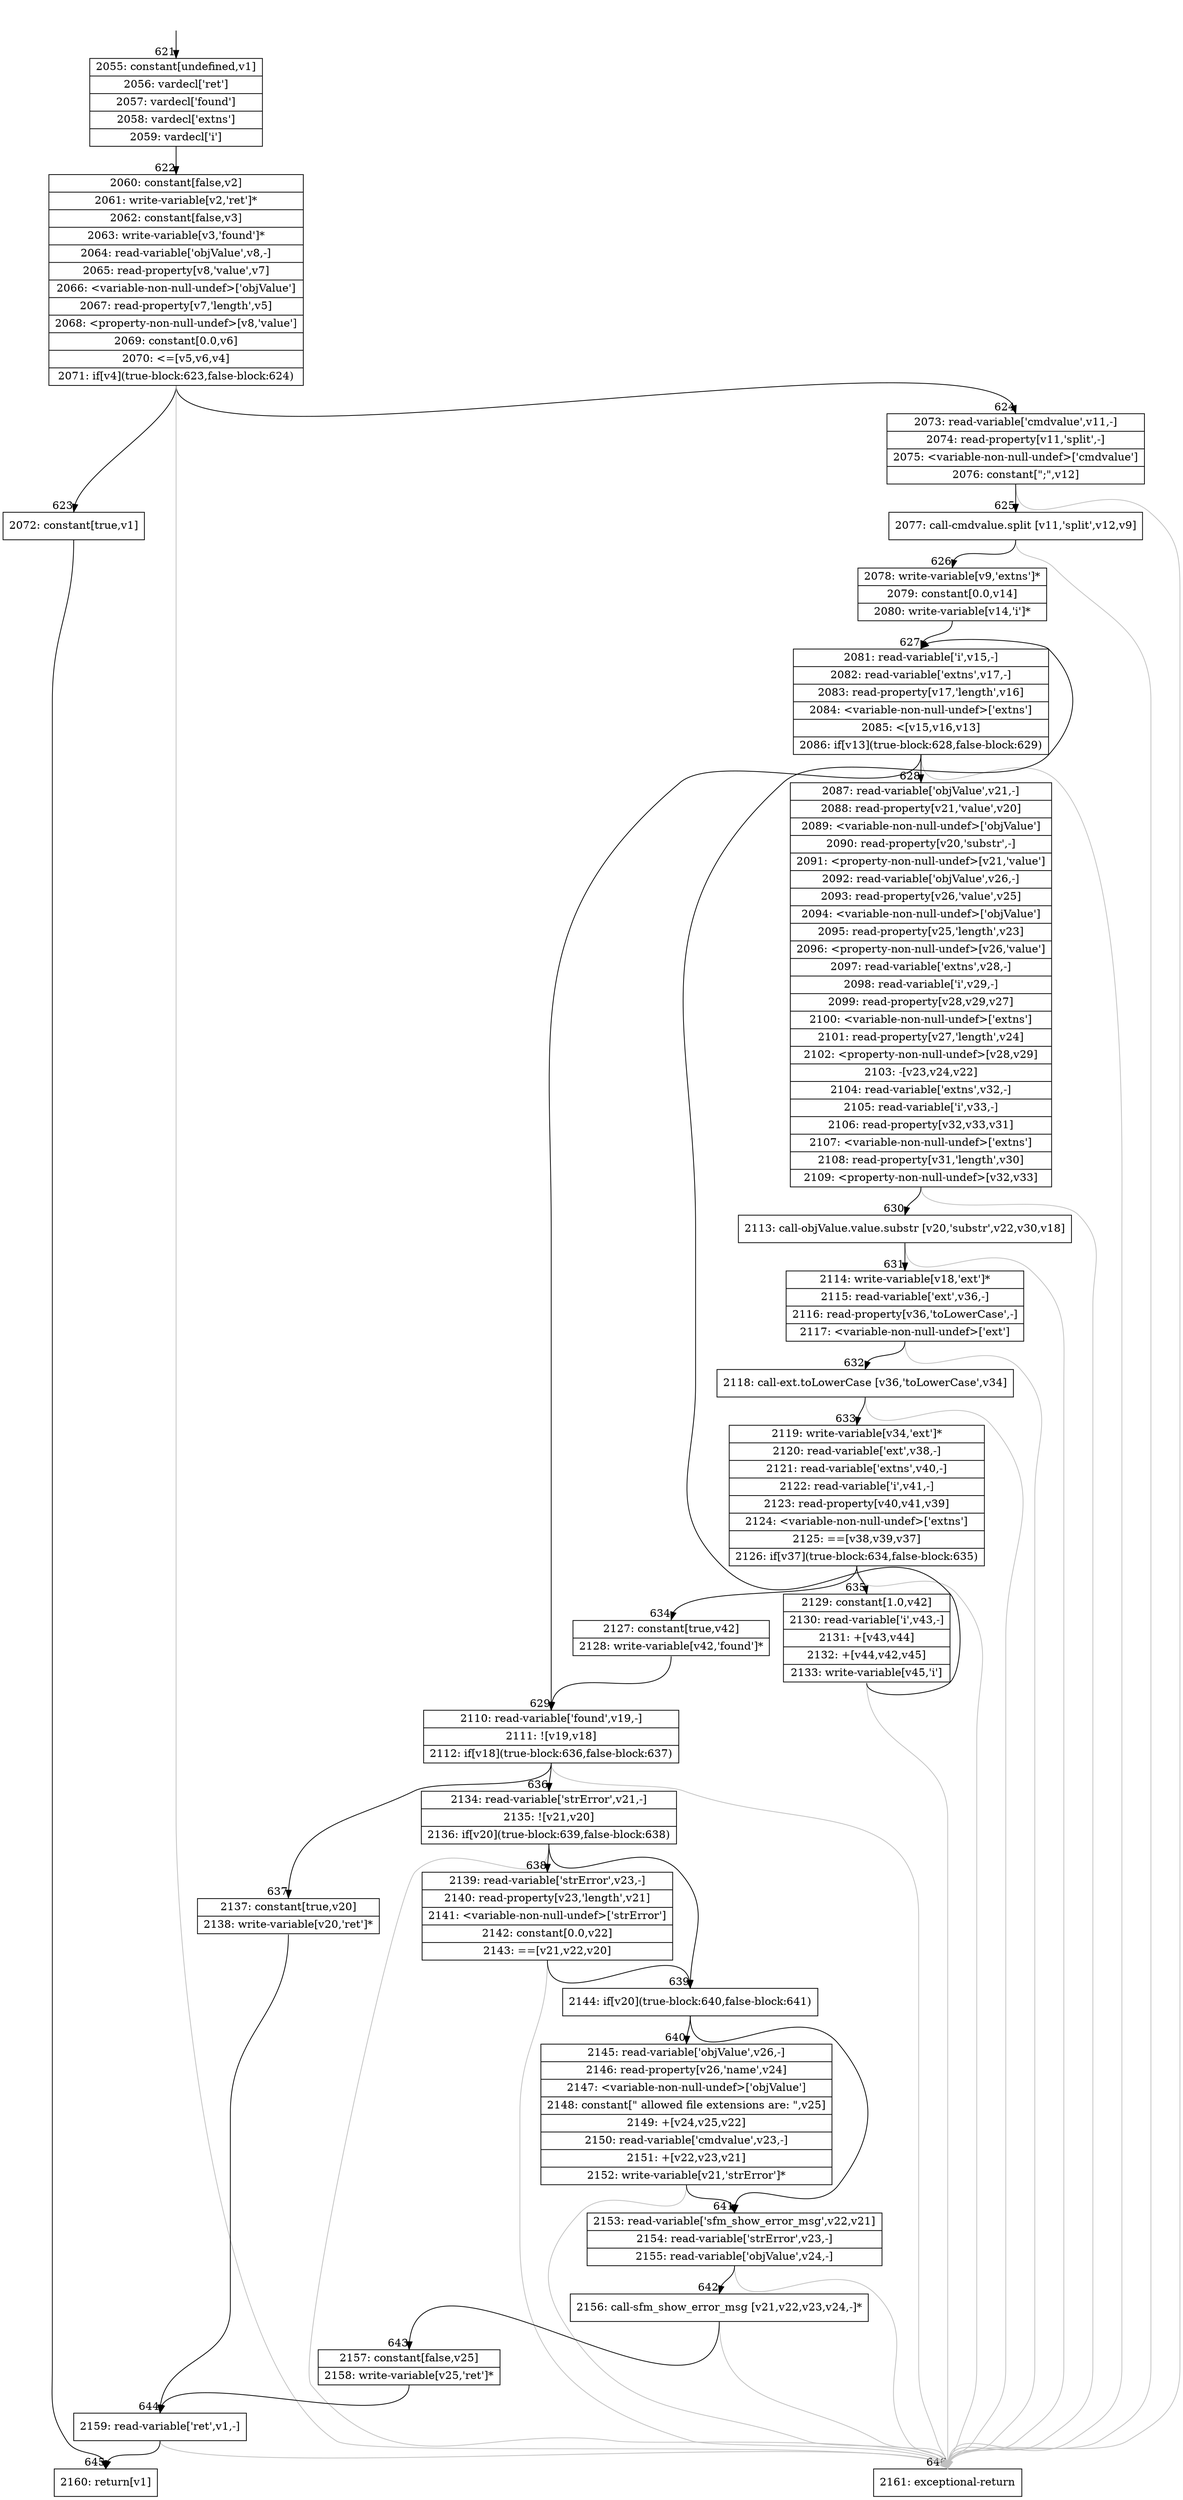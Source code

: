 digraph {
rankdir="TD"
BB_entry48[shape=none,label=""];
BB_entry48 -> BB621 [tailport=s, headport=n, headlabel="    621"]
BB621 [shape=record label="{2055: constant[undefined,v1]|2056: vardecl['ret']|2057: vardecl['found']|2058: vardecl['extns']|2059: vardecl['i']}" ] 
BB621 -> BB622 [tailport=s, headport=n, headlabel="      622"]
BB622 [shape=record label="{2060: constant[false,v2]|2061: write-variable[v2,'ret']*|2062: constant[false,v3]|2063: write-variable[v3,'found']*|2064: read-variable['objValue',v8,-]|2065: read-property[v8,'value',v7]|2066: \<variable-non-null-undef\>['objValue']|2067: read-property[v7,'length',v5]|2068: \<property-non-null-undef\>[v8,'value']|2069: constant[0.0,v6]|2070: \<=[v5,v6,v4]|2071: if[v4](true-block:623,false-block:624)}" ] 
BB622 -> BB623 [tailport=s, headport=n, headlabel="      623"]
BB622 -> BB624 [tailport=s, headport=n, headlabel="      624"]
BB622 -> BB646 [tailport=s, headport=n, color=gray, headlabel="      646"]
BB623 [shape=record label="{2072: constant[true,v1]}" ] 
BB623 -> BB645 [tailport=s, headport=n, headlabel="      645"]
BB624 [shape=record label="{2073: read-variable['cmdvalue',v11,-]|2074: read-property[v11,'split',-]|2075: \<variable-non-null-undef\>['cmdvalue']|2076: constant[\";\",v12]}" ] 
BB624 -> BB625 [tailport=s, headport=n, headlabel="      625"]
BB624 -> BB646 [tailport=s, headport=n, color=gray]
BB625 [shape=record label="{2077: call-cmdvalue.split [v11,'split',v12,v9]}" ] 
BB625 -> BB626 [tailport=s, headport=n, headlabel="      626"]
BB625 -> BB646 [tailport=s, headport=n, color=gray]
BB626 [shape=record label="{2078: write-variable[v9,'extns']*|2079: constant[0.0,v14]|2080: write-variable[v14,'i']*}" ] 
BB626 -> BB627 [tailport=s, headport=n, headlabel="      627"]
BB627 [shape=record label="{2081: read-variable['i',v15,-]|2082: read-variable['extns',v17,-]|2083: read-property[v17,'length',v16]|2084: \<variable-non-null-undef\>['extns']|2085: \<[v15,v16,v13]|2086: if[v13](true-block:628,false-block:629)}" ] 
BB627 -> BB628 [tailport=s, headport=n, headlabel="      628"]
BB627 -> BB629 [tailport=s, headport=n, headlabel="      629"]
BB627 -> BB646 [tailport=s, headport=n, color=gray]
BB628 [shape=record label="{2087: read-variable['objValue',v21,-]|2088: read-property[v21,'value',v20]|2089: \<variable-non-null-undef\>['objValue']|2090: read-property[v20,'substr',-]|2091: \<property-non-null-undef\>[v21,'value']|2092: read-variable['objValue',v26,-]|2093: read-property[v26,'value',v25]|2094: \<variable-non-null-undef\>['objValue']|2095: read-property[v25,'length',v23]|2096: \<property-non-null-undef\>[v26,'value']|2097: read-variable['extns',v28,-]|2098: read-variable['i',v29,-]|2099: read-property[v28,v29,v27]|2100: \<variable-non-null-undef\>['extns']|2101: read-property[v27,'length',v24]|2102: \<property-non-null-undef\>[v28,v29]|2103: -[v23,v24,v22]|2104: read-variable['extns',v32,-]|2105: read-variable['i',v33,-]|2106: read-property[v32,v33,v31]|2107: \<variable-non-null-undef\>['extns']|2108: read-property[v31,'length',v30]|2109: \<property-non-null-undef\>[v32,v33]}" ] 
BB628 -> BB630 [tailport=s, headport=n, headlabel="      630"]
BB628 -> BB646 [tailport=s, headport=n, color=gray]
BB629 [shape=record label="{2110: read-variable['found',v19,-]|2111: ![v19,v18]|2112: if[v18](true-block:636,false-block:637)}" ] 
BB629 -> BB636 [tailport=s, headport=n, headlabel="      636"]
BB629 -> BB637 [tailport=s, headport=n, headlabel="      637"]
BB629 -> BB646 [tailport=s, headport=n, color=gray]
BB630 [shape=record label="{2113: call-objValue.value.substr [v20,'substr',v22,v30,v18]}" ] 
BB630 -> BB631 [tailport=s, headport=n, headlabel="      631"]
BB630 -> BB646 [tailport=s, headport=n, color=gray]
BB631 [shape=record label="{2114: write-variable[v18,'ext']*|2115: read-variable['ext',v36,-]|2116: read-property[v36,'toLowerCase',-]|2117: \<variable-non-null-undef\>['ext']}" ] 
BB631 -> BB632 [tailport=s, headport=n, headlabel="      632"]
BB631 -> BB646 [tailport=s, headport=n, color=gray]
BB632 [shape=record label="{2118: call-ext.toLowerCase [v36,'toLowerCase',v34]}" ] 
BB632 -> BB633 [tailport=s, headport=n, headlabel="      633"]
BB632 -> BB646 [tailport=s, headport=n, color=gray]
BB633 [shape=record label="{2119: write-variable[v34,'ext']*|2120: read-variable['ext',v38,-]|2121: read-variable['extns',v40,-]|2122: read-variable['i',v41,-]|2123: read-property[v40,v41,v39]|2124: \<variable-non-null-undef\>['extns']|2125: ==[v38,v39,v37]|2126: if[v37](true-block:634,false-block:635)}" ] 
BB633 -> BB634 [tailport=s, headport=n, headlabel="      634"]
BB633 -> BB635 [tailport=s, headport=n, headlabel="      635"]
BB633 -> BB646 [tailport=s, headport=n, color=gray]
BB634 [shape=record label="{2127: constant[true,v42]|2128: write-variable[v42,'found']*}" ] 
BB634 -> BB629 [tailport=s, headport=n]
BB635 [shape=record label="{2129: constant[1.0,v42]|2130: read-variable['i',v43,-]|2131: +[v43,v44]|2132: +[v44,v42,v45]|2133: write-variable[v45,'i']}" ] 
BB635 -> BB627 [tailport=s, headport=n]
BB635 -> BB646 [tailport=s, headport=n, color=gray]
BB636 [shape=record label="{2134: read-variable['strError',v21,-]|2135: ![v21,v20]|2136: if[v20](true-block:639,false-block:638)}" ] 
BB636 -> BB639 [tailport=s, headport=n, headlabel="      639"]
BB636 -> BB638 [tailport=s, headport=n, headlabel="      638"]
BB636 -> BB646 [tailport=s, headport=n, color=gray]
BB637 [shape=record label="{2137: constant[true,v20]|2138: write-variable[v20,'ret']*}" ] 
BB637 -> BB644 [tailport=s, headport=n, headlabel="      644"]
BB638 [shape=record label="{2139: read-variable['strError',v23,-]|2140: read-property[v23,'length',v21]|2141: \<variable-non-null-undef\>['strError']|2142: constant[0.0,v22]|2143: ==[v21,v22,v20]}" ] 
BB638 -> BB639 [tailport=s, headport=n]
BB638 -> BB646 [tailport=s, headport=n, color=gray]
BB639 [shape=record label="{2144: if[v20](true-block:640,false-block:641)}" ] 
BB639 -> BB640 [tailport=s, headport=n, headlabel="      640"]
BB639 -> BB641 [tailport=s, headport=n, headlabel="      641"]
BB640 [shape=record label="{2145: read-variable['objValue',v26,-]|2146: read-property[v26,'name',v24]|2147: \<variable-non-null-undef\>['objValue']|2148: constant[\" allowed file extensions are: \",v25]|2149: +[v24,v25,v22]|2150: read-variable['cmdvalue',v23,-]|2151: +[v22,v23,v21]|2152: write-variable[v21,'strError']*}" ] 
BB640 -> BB641 [tailport=s, headport=n]
BB640 -> BB646 [tailport=s, headport=n, color=gray]
BB641 [shape=record label="{2153: read-variable['sfm_show_error_msg',v22,v21]|2154: read-variable['strError',v23,-]|2155: read-variable['objValue',v24,-]}" ] 
BB641 -> BB642 [tailport=s, headport=n, headlabel="      642"]
BB641 -> BB646 [tailport=s, headport=n, color=gray]
BB642 [shape=record label="{2156: call-sfm_show_error_msg [v21,v22,v23,v24,-]*}" ] 
BB642 -> BB643 [tailport=s, headport=n, headlabel="      643"]
BB642 -> BB646 [tailport=s, headport=n, color=gray]
BB643 [shape=record label="{2157: constant[false,v25]|2158: write-variable[v25,'ret']*}" ] 
BB643 -> BB644 [tailport=s, headport=n]
BB644 [shape=record label="{2159: read-variable['ret',v1,-]}" ] 
BB644 -> BB645 [tailport=s, headport=n]
BB644 -> BB646 [tailport=s, headport=n, color=gray]
BB645 [shape=record label="{2160: return[v1]}" ] 
BB646 [shape=record label="{2161: exceptional-return}" ] 
//#$~ 872
}
